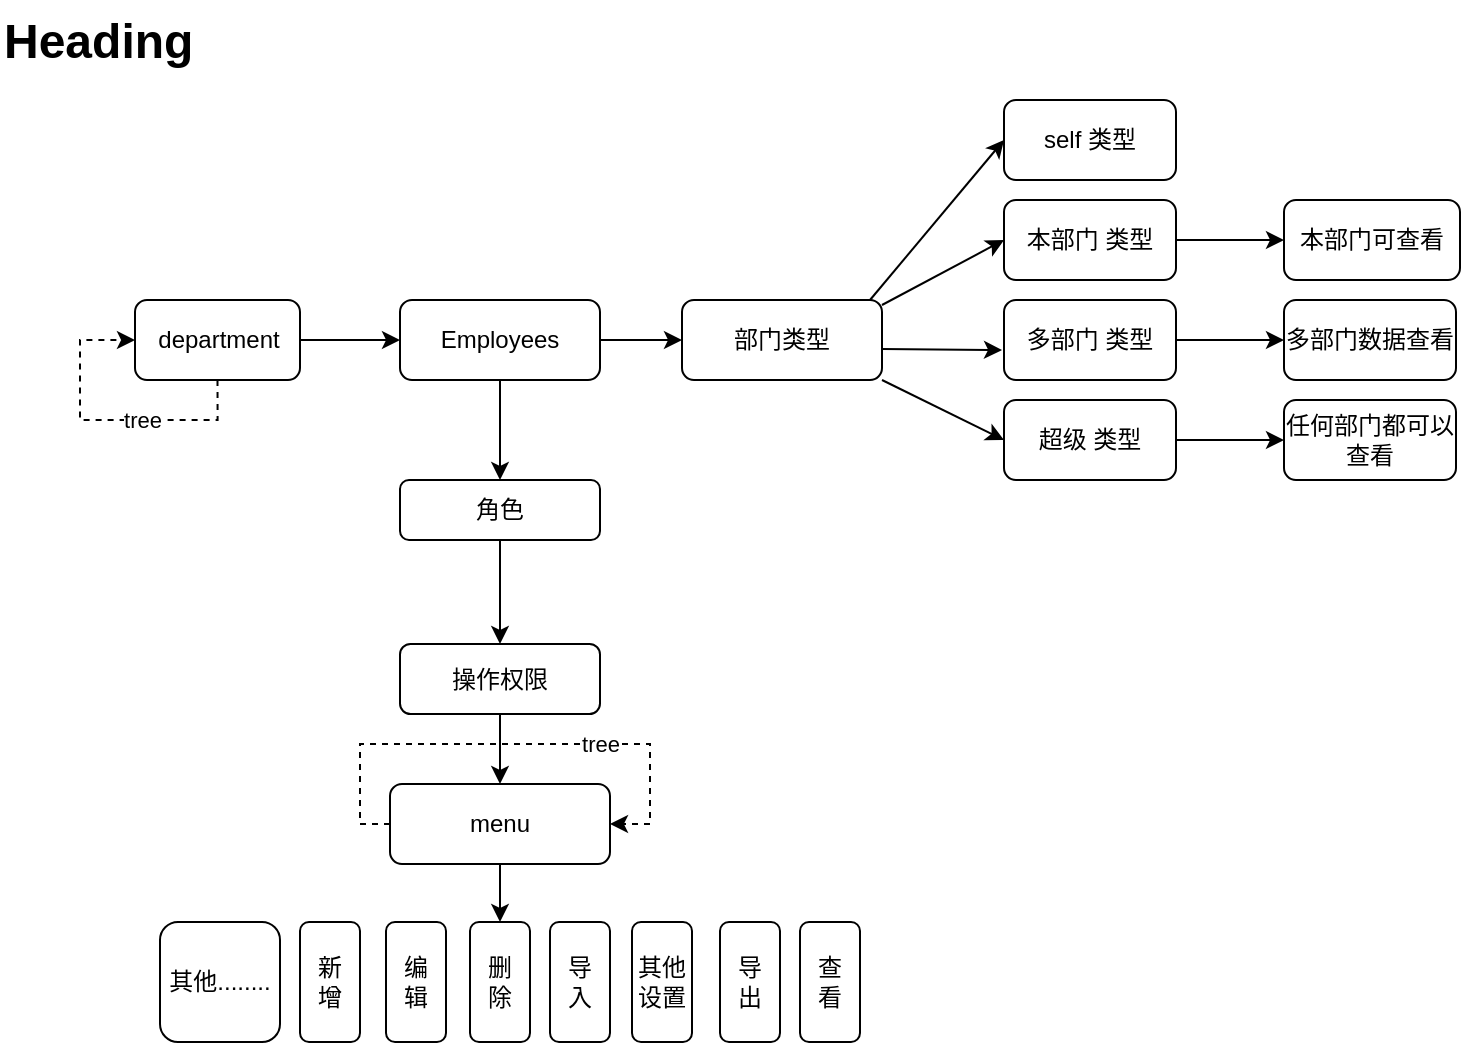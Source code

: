 <mxfile version="25.0.3">
  <diagram name="第 1 页" id="hoe_uviKCq4_seSVUSrM">
    <mxGraphModel dx="1042" dy="531" grid="1" gridSize="10" guides="1" tooltips="1" connect="1" arrows="1" fold="1" page="1" pageScale="1" pageWidth="827" pageHeight="1169" math="0" shadow="0">
      <root>
        <mxCell id="0" />
        <mxCell id="1" parent="0" />
        <mxCell id="rtPav9sDxlK6I4rT2-NP-1" value="&lt;h1 style=&quot;margin-top: 0px;&quot;&gt;Heading&lt;/h1&gt;&lt;p&gt;&lt;br&gt;&lt;/p&gt;" style="text;html=1;whiteSpace=wrap;overflow=hidden;rounded=0;" vertex="1" parent="1">
          <mxGeometry x="20" y="10" width="180" height="120" as="geometry" />
        </mxCell>
        <mxCell id="rtPav9sDxlK6I4rT2-NP-52" style="edgeStyle=orthogonalEdgeStyle;rounded=0;orthogonalLoop=1;jettySize=auto;html=1;" edge="1" parent="1" source="rtPav9sDxlK6I4rT2-NP-2" target="rtPav9sDxlK6I4rT2-NP-46">
          <mxGeometry relative="1" as="geometry" />
        </mxCell>
        <mxCell id="rtPav9sDxlK6I4rT2-NP-2" value="department" style="rounded=1;whiteSpace=wrap;html=1;" vertex="1" parent="1">
          <mxGeometry x="87.5" y="160" width="82.5" height="40" as="geometry" />
        </mxCell>
        <mxCell id="rtPav9sDxlK6I4rT2-NP-3" value="部门类型" style="whiteSpace=wrap;html=1;rounded=1;" vertex="1" parent="1">
          <mxGeometry x="361" y="160" width="100" height="40" as="geometry" />
        </mxCell>
        <mxCell id="rtPav9sDxlK6I4rT2-NP-9" value="" style="endArrow=classic;html=1;rounded=0;entryX=0;entryY=0.5;entryDx=0;entryDy=0;" edge="1" parent="1" target="rtPav9sDxlK6I4rT2-NP-12">
          <mxGeometry width="50" height="50" relative="1" as="geometry">
            <mxPoint x="461" y="162.5" as="sourcePoint" />
            <mxPoint x="501" y="120" as="targetPoint" />
          </mxGeometry>
        </mxCell>
        <mxCell id="rtPav9sDxlK6I4rT2-NP-10" value="" style="endArrow=classic;html=1;rounded=0;" edge="1" parent="1">
          <mxGeometry width="50" height="50" relative="1" as="geometry">
            <mxPoint x="461" y="184.5" as="sourcePoint" />
            <mxPoint x="521" y="185" as="targetPoint" />
          </mxGeometry>
        </mxCell>
        <mxCell id="rtPav9sDxlK6I4rT2-NP-11" value="" style="endArrow=classic;html=1;rounded=0;entryX=0;entryY=0.5;entryDx=0;entryDy=0;exitX=1;exitY=1;exitDx=0;exitDy=0;" edge="1" parent="1" source="rtPav9sDxlK6I4rT2-NP-3" target="rtPav9sDxlK6I4rT2-NP-14">
          <mxGeometry width="50" height="50" relative="1" as="geometry">
            <mxPoint x="461" y="207.5" as="sourcePoint" />
            <mxPoint x="501" y="238" as="targetPoint" />
          </mxGeometry>
        </mxCell>
        <mxCell id="rtPav9sDxlK6I4rT2-NP-20" value="" style="edgeStyle=orthogonalEdgeStyle;rounded=0;orthogonalLoop=1;jettySize=auto;html=1;" edge="1" parent="1" source="rtPav9sDxlK6I4rT2-NP-12" target="rtPav9sDxlK6I4rT2-NP-19">
          <mxGeometry relative="1" as="geometry" />
        </mxCell>
        <mxCell id="rtPav9sDxlK6I4rT2-NP-12" value="本部门 类型" style="rounded=1;whiteSpace=wrap;html=1;" vertex="1" parent="1">
          <mxGeometry x="522" y="110" width="86" height="40" as="geometry" />
        </mxCell>
        <mxCell id="rtPav9sDxlK6I4rT2-NP-18" value="" style="edgeStyle=orthogonalEdgeStyle;rounded=0;orthogonalLoop=1;jettySize=auto;html=1;" edge="1" parent="1" source="rtPav9sDxlK6I4rT2-NP-13" target="rtPav9sDxlK6I4rT2-NP-17">
          <mxGeometry relative="1" as="geometry" />
        </mxCell>
        <mxCell id="rtPav9sDxlK6I4rT2-NP-13" value="多部门 类型" style="rounded=1;whiteSpace=wrap;html=1;" vertex="1" parent="1">
          <mxGeometry x="522" y="160" width="86" height="40" as="geometry" />
        </mxCell>
        <mxCell id="rtPav9sDxlK6I4rT2-NP-22" value="" style="edgeStyle=orthogonalEdgeStyle;rounded=0;orthogonalLoop=1;jettySize=auto;html=1;" edge="1" parent="1" source="rtPav9sDxlK6I4rT2-NP-14" target="rtPav9sDxlK6I4rT2-NP-21">
          <mxGeometry relative="1" as="geometry" />
        </mxCell>
        <mxCell id="rtPav9sDxlK6I4rT2-NP-14" value="超级 类型" style="rounded=1;whiteSpace=wrap;html=1;" vertex="1" parent="1">
          <mxGeometry x="522" y="210" width="86" height="40" as="geometry" />
        </mxCell>
        <mxCell id="rtPav9sDxlK6I4rT2-NP-17" value="多部门数据查看" style="rounded=1;whiteSpace=wrap;html=1;" vertex="1" parent="1">
          <mxGeometry x="662" y="160" width="86" height="40" as="geometry" />
        </mxCell>
        <mxCell id="rtPav9sDxlK6I4rT2-NP-19" value="本部门可查看" style="whiteSpace=wrap;html=1;rounded=1;" vertex="1" parent="1">
          <mxGeometry x="662" y="110" width="88" height="40" as="geometry" />
        </mxCell>
        <mxCell id="rtPav9sDxlK6I4rT2-NP-21" value="任何部门都可以查看" style="rounded=1;whiteSpace=wrap;html=1;" vertex="1" parent="1">
          <mxGeometry x="662" y="210" width="86" height="40" as="geometry" />
        </mxCell>
        <mxCell id="rtPav9sDxlK6I4rT2-NP-35" value="" style="edgeStyle=orthogonalEdgeStyle;rounded=0;orthogonalLoop=1;jettySize=auto;html=1;" edge="1" parent="1" source="rtPav9sDxlK6I4rT2-NP-23" target="rtPav9sDxlK6I4rT2-NP-34">
          <mxGeometry relative="1" as="geometry" />
        </mxCell>
        <mxCell id="rtPav9sDxlK6I4rT2-NP-23" value="操作权限" style="whiteSpace=wrap;html=1;rounded=1;" vertex="1" parent="1">
          <mxGeometry x="220" y="332" width="100" height="35" as="geometry" />
        </mxCell>
        <mxCell id="rtPav9sDxlK6I4rT2-NP-25" value="self 类型" style="rounded=1;whiteSpace=wrap;html=1;" vertex="1" parent="1">
          <mxGeometry x="522" y="60" width="86" height="40" as="geometry" />
        </mxCell>
        <mxCell id="rtPav9sDxlK6I4rT2-NP-26" value="" style="endArrow=classic;html=1;rounded=0;entryX=0;entryY=0.5;entryDx=0;entryDy=0;" edge="1" parent="1" target="rtPav9sDxlK6I4rT2-NP-25">
          <mxGeometry width="50" height="50" relative="1" as="geometry">
            <mxPoint x="455" y="160" as="sourcePoint" />
            <mxPoint x="505" y="60" as="targetPoint" />
          </mxGeometry>
        </mxCell>
        <mxCell id="rtPav9sDxlK6I4rT2-NP-27" value="新&lt;br&gt;增" style="rounded=1;whiteSpace=wrap;html=1;" vertex="1" parent="1">
          <mxGeometry x="170" y="471" width="30" height="60" as="geometry" />
        </mxCell>
        <mxCell id="rtPav9sDxlK6I4rT2-NP-28" value="编&lt;br&gt;辑" style="rounded=1;whiteSpace=wrap;html=1;" vertex="1" parent="1">
          <mxGeometry x="213" y="471" width="30" height="60" as="geometry" />
        </mxCell>
        <mxCell id="rtPav9sDxlK6I4rT2-NP-29" value="删&lt;br&gt;除" style="rounded=1;whiteSpace=wrap;html=1;" vertex="1" parent="1">
          <mxGeometry x="255" y="471" width="30" height="60" as="geometry" />
        </mxCell>
        <mxCell id="rtPav9sDxlK6I4rT2-NP-30" value="导&lt;br&gt;入" style="rounded=1;whiteSpace=wrap;html=1;" vertex="1" parent="1">
          <mxGeometry x="295" y="471" width="30" height="60" as="geometry" />
        </mxCell>
        <mxCell id="rtPav9sDxlK6I4rT2-NP-31" value="其他设置" style="rounded=1;whiteSpace=wrap;html=1;" vertex="1" parent="1">
          <mxGeometry x="336" y="471" width="30" height="60" as="geometry" />
        </mxCell>
        <mxCell id="rtPav9sDxlK6I4rT2-NP-39" style="edgeStyle=orthogonalEdgeStyle;rounded=0;orthogonalLoop=1;jettySize=auto;html=1;entryX=0.5;entryY=0;entryDx=0;entryDy=0;" edge="1" parent="1" source="rtPav9sDxlK6I4rT2-NP-34" target="rtPav9sDxlK6I4rT2-NP-29">
          <mxGeometry relative="1" as="geometry" />
        </mxCell>
        <mxCell id="rtPav9sDxlK6I4rT2-NP-34" value="menu" style="whiteSpace=wrap;html=1;rounded=1;" vertex="1" parent="1">
          <mxGeometry x="215" y="402" width="110" height="40" as="geometry" />
        </mxCell>
        <mxCell id="rtPav9sDxlK6I4rT2-NP-40" value="查&lt;br&gt;看" style="rounded=1;whiteSpace=wrap;html=1;" vertex="1" parent="1">
          <mxGeometry x="420" y="471" width="30" height="60" as="geometry" />
        </mxCell>
        <mxCell id="rtPav9sDxlK6I4rT2-NP-41" value="导&lt;br&gt;出" style="rounded=1;whiteSpace=wrap;html=1;" vertex="1" parent="1">
          <mxGeometry x="380" y="471" width="30" height="60" as="geometry" />
        </mxCell>
        <mxCell id="rtPav9sDxlK6I4rT2-NP-42" value="其他........" style="rounded=1;whiteSpace=wrap;html=1;" vertex="1" parent="1">
          <mxGeometry x="100" y="471" width="60" height="60" as="geometry" />
        </mxCell>
        <mxCell id="rtPav9sDxlK6I4rT2-NP-57" style="edgeStyle=orthogonalEdgeStyle;rounded=0;orthogonalLoop=1;jettySize=auto;html=1;entryX=0.5;entryY=0;entryDx=0;entryDy=0;" edge="1" parent="1" source="rtPav9sDxlK6I4rT2-NP-44" target="rtPav9sDxlK6I4rT2-NP-23">
          <mxGeometry relative="1" as="geometry" />
        </mxCell>
        <mxCell id="rtPav9sDxlK6I4rT2-NP-44" value="角色" style="whiteSpace=wrap;html=1;rounded=1;" vertex="1" parent="1">
          <mxGeometry x="220" y="250" width="100" height="30" as="geometry" />
        </mxCell>
        <mxCell id="rtPav9sDxlK6I4rT2-NP-48" style="edgeStyle=orthogonalEdgeStyle;rounded=0;orthogonalLoop=1;jettySize=auto;html=1;entryX=0;entryY=0.5;entryDx=0;entryDy=0;" edge="1" parent="1" source="rtPav9sDxlK6I4rT2-NP-46" target="rtPav9sDxlK6I4rT2-NP-3">
          <mxGeometry relative="1" as="geometry" />
        </mxCell>
        <mxCell id="rtPav9sDxlK6I4rT2-NP-49" style="edgeStyle=orthogonalEdgeStyle;rounded=0;orthogonalLoop=1;jettySize=auto;html=1;entryX=0.5;entryY=0;entryDx=0;entryDy=0;" edge="1" parent="1" source="rtPav9sDxlK6I4rT2-NP-46" target="rtPav9sDxlK6I4rT2-NP-44">
          <mxGeometry relative="1" as="geometry" />
        </mxCell>
        <mxCell id="rtPav9sDxlK6I4rT2-NP-46" value="Employees" style="whiteSpace=wrap;html=1;rounded=1;" vertex="1" parent="1">
          <mxGeometry x="220" y="160" width="100" height="40" as="geometry" />
        </mxCell>
        <mxCell id="rtPav9sDxlK6I4rT2-NP-51" style="edgeStyle=orthogonalEdgeStyle;rounded=0;orthogonalLoop=1;jettySize=auto;html=1;entryX=0;entryY=0.5;entryDx=0;entryDy=0;exitX=0.5;exitY=1;exitDx=0;exitDy=0;dashed=1;" edge="1" parent="1" source="rtPav9sDxlK6I4rT2-NP-2" target="rtPav9sDxlK6I4rT2-NP-2">
          <mxGeometry relative="1" as="geometry">
            <Array as="points">
              <mxPoint x="129" y="220" />
              <mxPoint x="60" y="220" />
              <mxPoint x="60" y="180" />
            </Array>
          </mxGeometry>
        </mxCell>
        <mxCell id="rtPav9sDxlK6I4rT2-NP-53" value="tree" style="edgeLabel;html=1;align=center;verticalAlign=middle;resizable=0;points=[];" vertex="1" connectable="0" parent="rtPav9sDxlK6I4rT2-NP-51">
          <mxGeometry x="-0.237" y="2" relative="1" as="geometry">
            <mxPoint x="1" y="-2" as="offset" />
          </mxGeometry>
        </mxCell>
        <mxCell id="rtPav9sDxlK6I4rT2-NP-54" style="edgeStyle=orthogonalEdgeStyle;rounded=0;orthogonalLoop=1;jettySize=auto;html=1;entryX=1;entryY=0.5;entryDx=0;entryDy=0;dashed=1;" edge="1" parent="1" source="rtPav9sDxlK6I4rT2-NP-34" target="rtPav9sDxlK6I4rT2-NP-34">
          <mxGeometry relative="1" as="geometry">
            <Array as="points">
              <mxPoint x="200" y="422" />
              <mxPoint x="200" y="382" />
              <mxPoint x="345" y="382" />
              <mxPoint x="345" y="422" />
            </Array>
          </mxGeometry>
        </mxCell>
        <mxCell id="rtPav9sDxlK6I4rT2-NP-55" value="tree" style="edgeLabel;html=1;align=center;verticalAlign=middle;resizable=0;points=[];" vertex="1" connectable="0" parent="rtPav9sDxlK6I4rT2-NP-54">
          <mxGeometry x="0.348" relative="1" as="geometry">
            <mxPoint as="offset" />
          </mxGeometry>
        </mxCell>
      </root>
    </mxGraphModel>
  </diagram>
</mxfile>
